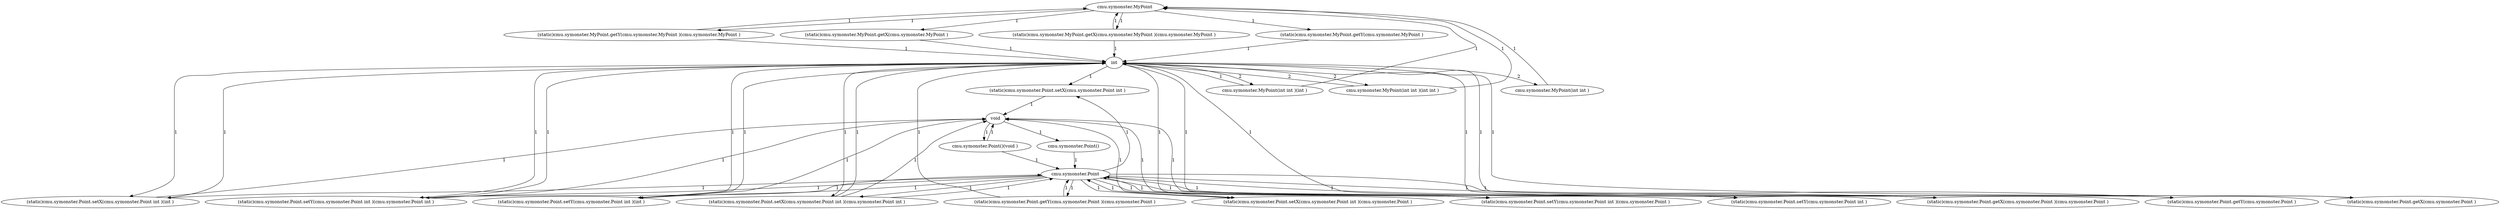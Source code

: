 digraph net{
"cmu.symonster.MyPoint"->"(static)cmu.symonster.MyPoint.getX(cmu.symonster.MyPoint )"[label="1"]
"cmu.symonster.MyPoint"->"(static)cmu.symonster.MyPoint.getX(cmu.symonster.MyPoint )(cmu.symonster.MyPoint )"[label="1"]
"cmu.symonster.MyPoint"->"(static)cmu.symonster.MyPoint.getY(cmu.symonster.MyPoint )"[label="1"]
"cmu.symonster.MyPoint"->"(static)cmu.symonster.MyPoint.getY(cmu.symonster.MyPoint )(cmu.symonster.MyPoint )"[label="1"]
"cmu.symonster.Point"->"(static)cmu.symonster.Point.getX(cmu.symonster.Point )"[label="1"]
"cmu.symonster.Point"->"(static)cmu.symonster.Point.getX(cmu.symonster.Point )(cmu.symonster.Point )"[label="1"]
"cmu.symonster.Point"->"(static)cmu.symonster.Point.getY(cmu.symonster.Point )"[label="1"]
"cmu.symonster.Point"->"(static)cmu.symonster.Point.getY(cmu.symonster.Point )(cmu.symonster.Point )"[label="1"]
"cmu.symonster.Point"->"(static)cmu.symonster.Point.setX(cmu.symonster.Point int )"[label="1"]
"cmu.symonster.Point"->"(static)cmu.symonster.Point.setX(cmu.symonster.Point int )(cmu.symonster.Point )"[label="1"]
"cmu.symonster.Point"->"(static)cmu.symonster.Point.setX(cmu.symonster.Point int )(cmu.symonster.Point int )"[label="1"]
"cmu.symonster.Point"->"(static)cmu.symonster.Point.setX(cmu.symonster.Point int )(int )"[label="1"]
"cmu.symonster.Point"->"(static)cmu.symonster.Point.setY(cmu.symonster.Point int )"[label="1"]
"cmu.symonster.Point"->"(static)cmu.symonster.Point.setY(cmu.symonster.Point int )(cmu.symonster.Point )"[label="1"]
"cmu.symonster.Point"->"(static)cmu.symonster.Point.setY(cmu.symonster.Point int )(cmu.symonster.Point int )"[label="1"]
"cmu.symonster.Point"->"(static)cmu.symonster.Point.setY(cmu.symonster.Point int )(int )"[label="1"]
"int"->"(static)cmu.symonster.Point.setX(cmu.symonster.Point int )"[label="1"]
"int"->"(static)cmu.symonster.Point.setX(cmu.symonster.Point int )(cmu.symonster.Point )"[label="1"]
"int"->"(static)cmu.symonster.Point.setX(cmu.symonster.Point int )(cmu.symonster.Point int )"[label="1"]
"int"->"(static)cmu.symonster.Point.setX(cmu.symonster.Point int )(int )"[label="1"]
"int"->"(static)cmu.symonster.Point.setY(cmu.symonster.Point int )"[label="1"]
"int"->"(static)cmu.symonster.Point.setY(cmu.symonster.Point int )(cmu.symonster.Point )"[label="1"]
"int"->"(static)cmu.symonster.Point.setY(cmu.symonster.Point int )(cmu.symonster.Point int )"[label="1"]
"int"->"(static)cmu.symonster.Point.setY(cmu.symonster.Point int )(int )"[label="1"]
"int"->"cmu.symonster.MyPoint(int int )"[label="2"]
"int"->"cmu.symonster.MyPoint(int int )(int )"[label="2"]
"int"->"cmu.symonster.MyPoint(int int )(int int )"[label="2"]
"void"->"cmu.symonster.Point()"[label="1"]
"void"->"cmu.symonster.Point()(void )"[label="1"]
"(static)cmu.symonster.MyPoint.getX(cmu.symonster.MyPoint )"->"int"[label="1"]
"(static)cmu.symonster.MyPoint.getX(cmu.symonster.MyPoint )(cmu.symonster.MyPoint )"->"cmu.symonster.MyPoint"[label="1"]
"(static)cmu.symonster.MyPoint.getX(cmu.symonster.MyPoint )(cmu.symonster.MyPoint )"->"int"[label="1"]
"(static)cmu.symonster.MyPoint.getY(cmu.symonster.MyPoint )"->"int"[label="1"]
"(static)cmu.symonster.MyPoint.getY(cmu.symonster.MyPoint )(cmu.symonster.MyPoint )"->"cmu.symonster.MyPoint"[label="1"]
"(static)cmu.symonster.MyPoint.getY(cmu.symonster.MyPoint )(cmu.symonster.MyPoint )"->"int"[label="1"]
"(static)cmu.symonster.Point.getX(cmu.symonster.Point )"->"int"[label="1"]
"(static)cmu.symonster.Point.getX(cmu.symonster.Point )(cmu.symonster.Point )"->"cmu.symonster.Point"[label="1"]
"(static)cmu.symonster.Point.getX(cmu.symonster.Point )(cmu.symonster.Point )"->"int"[label="1"]
"(static)cmu.symonster.Point.getY(cmu.symonster.Point )"->"int"[label="1"]
"(static)cmu.symonster.Point.getY(cmu.symonster.Point )(cmu.symonster.Point )"->"cmu.symonster.Point"[label="1"]
"(static)cmu.symonster.Point.getY(cmu.symonster.Point )(cmu.symonster.Point )"->"int"[label="1"]
"(static)cmu.symonster.Point.setX(cmu.symonster.Point int )"->"void"[label="1"]
"(static)cmu.symonster.Point.setX(cmu.symonster.Point int )(cmu.symonster.Point )"->"cmu.symonster.Point"[label="1"]
"(static)cmu.symonster.Point.setX(cmu.symonster.Point int )(cmu.symonster.Point )"->"void"[label="1"]
"(static)cmu.symonster.Point.setX(cmu.symonster.Point int )(cmu.symonster.Point int )"->"cmu.symonster.Point"[label="1"]
"(static)cmu.symonster.Point.setX(cmu.symonster.Point int )(cmu.symonster.Point int )"->"int"[label="1"]
"(static)cmu.symonster.Point.setX(cmu.symonster.Point int )(cmu.symonster.Point int )"->"void"[label="1"]
"(static)cmu.symonster.Point.setX(cmu.symonster.Point int )(int )"->"int"[label="1"]
"(static)cmu.symonster.Point.setX(cmu.symonster.Point int )(int )"->"void"[label="1"]
"(static)cmu.symonster.Point.setY(cmu.symonster.Point int )"->"void"[label="1"]
"(static)cmu.symonster.Point.setY(cmu.symonster.Point int )(cmu.symonster.Point )"->"cmu.symonster.Point"[label="1"]
"(static)cmu.symonster.Point.setY(cmu.symonster.Point int )(cmu.symonster.Point )"->"void"[label="1"]
"(static)cmu.symonster.Point.setY(cmu.symonster.Point int )(cmu.symonster.Point int )"->"cmu.symonster.Point"[label="1"]
"(static)cmu.symonster.Point.setY(cmu.symonster.Point int )(cmu.symonster.Point int )"->"int"[label="1"]
"(static)cmu.symonster.Point.setY(cmu.symonster.Point int )(cmu.symonster.Point int )"->"void"[label="1"]
"(static)cmu.symonster.Point.setY(cmu.symonster.Point int )(int )"->"int"[label="1"]
"(static)cmu.symonster.Point.setY(cmu.symonster.Point int )(int )"->"void"[label="1"]
"cmu.symonster.MyPoint(int int )"->"cmu.symonster.MyPoint"[label="1"]
"cmu.symonster.MyPoint(int int )(int )"->"cmu.symonster.MyPoint"[label="1"]
"cmu.symonster.MyPoint(int int )(int )"->"int"[label="1"]
"cmu.symonster.MyPoint(int int )(int int )"->"cmu.symonster.MyPoint"[label="1"]
"cmu.symonster.MyPoint(int int )(int int )"->"int"[label="2"]
"cmu.symonster.Point()"->"cmu.symonster.Point"[label="1"]
"cmu.symonster.Point()(void )"->"cmu.symonster.Point"[label="1"]
"cmu.symonster.Point()(void )"->"void"[label="1"]
}